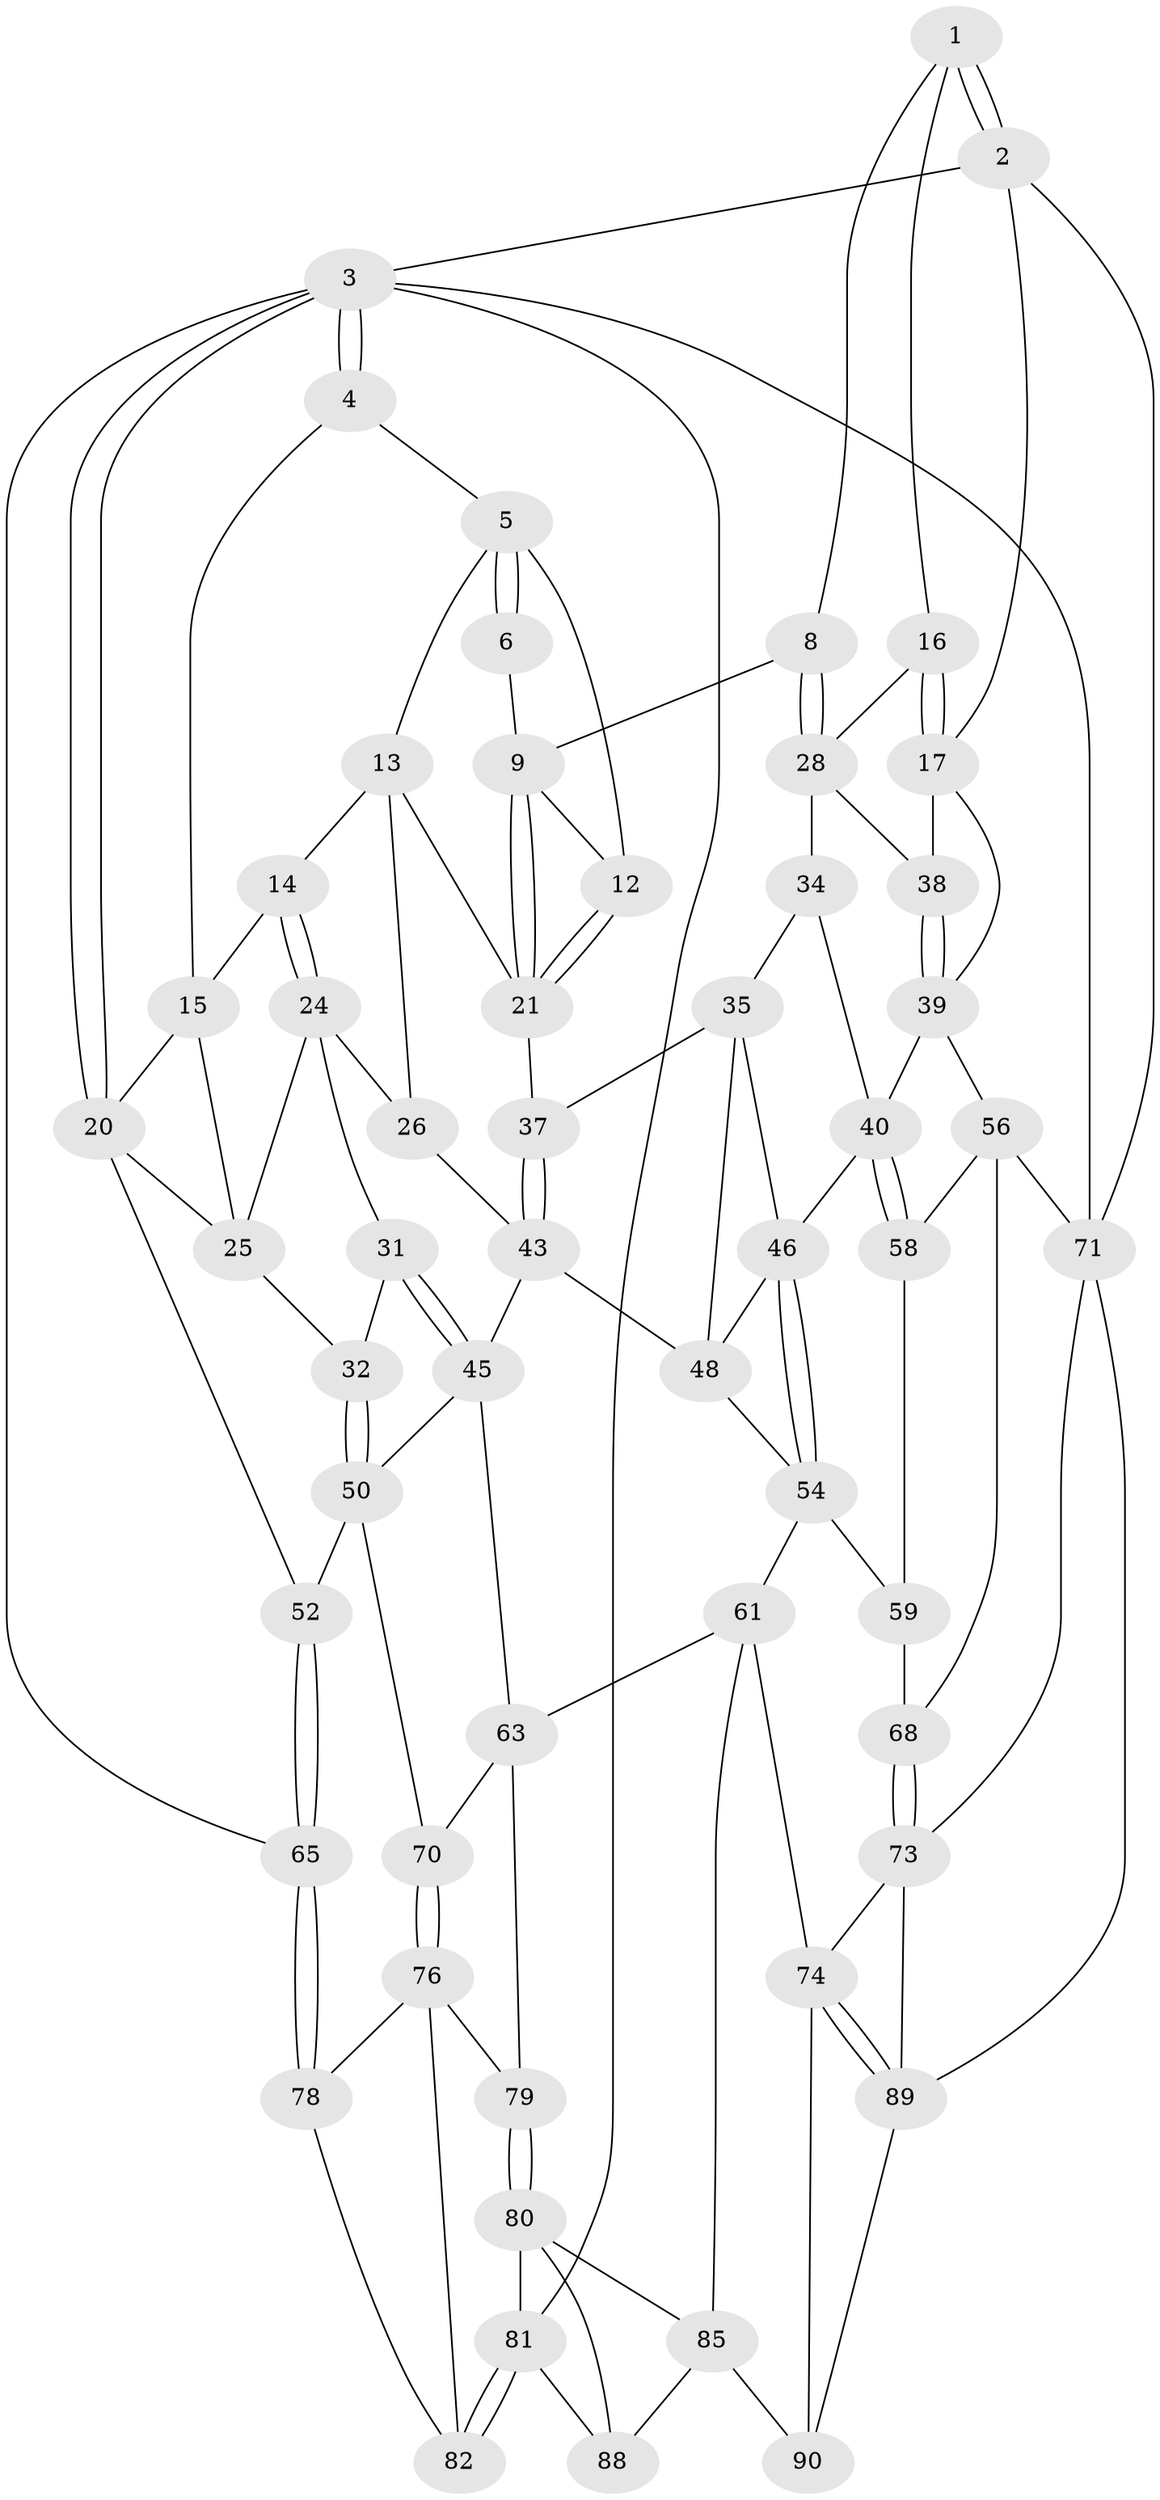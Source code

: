 // original degree distribution, {3: 0.021739130434782608, 6: 0.20652173913043478, 4: 0.22826086956521738, 5: 0.5434782608695652}
// Generated by graph-tools (version 1.1) at 2025/42/03/06/25 10:42:31]
// undirected, 56 vertices, 123 edges
graph export_dot {
graph [start="1"]
  node [color=gray90,style=filled];
  1 [pos="+0.7572787233125253+0",super="+7"];
  2 [pos="+1+0"];
  3 [pos="+0+0",super="+67"];
  4 [pos="+0+0"];
  5 [pos="+0.30339502298158005+0",super="+11"];
  6 [pos="+0.5530157070753229+0"];
  8 [pos="+0.6556065175990895+0.17699535888148002"];
  9 [pos="+0.5488870416509996+0.17783905712268985",super="+10"];
  12 [pos="+0.36690757380103795+0.0686194700899211"];
  13 [pos="+0.2821199832371089+0.1314541039597391",super="+23"];
  14 [pos="+0.23001789240637274+0.14205344672484435"];
  15 [pos="+0.1594754745525456+0.11647987044796536",super="+19"];
  16 [pos="+0.908606702264316+0.13634681117117325"];
  17 [pos="+1+0.18782885614253597",super="+18"];
  20 [pos="+0+0",super="+30"];
  21 [pos="+0.5115103737135801+0.19540066923526633",super="+22"];
  24 [pos="+0.18103721183450497+0.24812011675029322",super="+27"];
  25 [pos="+0.11788249837902198+0.23467747384769438",super="+29"];
  26 [pos="+0.29059122119324693+0.307622358789249"];
  28 [pos="+0.6945637689903376+0.21427017899689188",super="+33"];
  31 [pos="+0.187624189727308+0.4034372381304985"];
  32 [pos="+0.13084579759696519+0.4193371874548792"];
  34 [pos="+0.7057482038533213+0.29847894667968083"];
  35 [pos="+0.600237909536997+0.3798643476257175",super="+36"];
  37 [pos="+0.49335583128248056+0.32662643983278095"];
  38 [pos="+0.892094935919897+0.28730911623297484"];
  39 [pos="+0.8541043546040282+0.41379018225542624",super="+42"];
  40 [pos="+0.8088249291992085+0.44076290416804226",super="+41"];
  43 [pos="+0.3885089478459607+0.4837389786182314",super="+44"];
  45 [pos="+0.3000672777781769+0.5175904299402835",super="+53"];
  46 [pos="+0.7210314546311566+0.48818042911308895",super="+47"];
  48 [pos="+0.5411577384316836+0.48255815045513845",super="+49"];
  50 [pos="+0.07341132278668824+0.5588096821986115",super="+51"];
  52 [pos="+0+0.6030538691120028"];
  54 [pos="+0.6756275469104537+0.6070462670584839",super="+55"];
  56 [pos="+1+0.6079540979363083",super="+57"];
  58 [pos="+0.8891627344143674+0.5848496767706788"];
  59 [pos="+0.8683532504532311+0.5931026554801717",super="+60"];
  61 [pos="+0.5155289596607494+0.7422190164014971",super="+62"];
  63 [pos="+0.36283599712117437+0.7329330599236514",super="+64"];
  65 [pos="+0+0.686192934773989",super="+66"];
  68 [pos="+0.8269644687641784+0.7472023940826903",super="+69"];
  70 [pos="+0.1263337865786899+0.6668983510563615"];
  71 [pos="+1+1",super="+72"];
  73 [pos="+0.8308119330571427+0.8035428280487371",super="+84"];
  74 [pos="+0.6622245615920254+0.8484447531160222",super="+75"];
  76 [pos="+0.1274378271500915+0.670976723567246",super="+77"];
  78 [pos="+0.0009368299099339357+0.7560526953569069",super="+83"];
  79 [pos="+0.1790410094984918+0.7292701995846738"];
  80 [pos="+0.1762804534370308+0.8641452858462021",super="+86"];
  81 [pos="+0.10567075317831524+0.8637302868336141",super="+87"];
  82 [pos="+0.09167489945902021+0.84392269030707"];
  85 [pos="+0.4304311604517702+0.7835558052618732",super="+91"];
  88 [pos="+0.23843585144568194+1"];
  89 [pos="+0.7346676047245886+0.9783014398507889",super="+92"];
  90 [pos="+0.5511389845939075+1"];
  1 -- 2;
  1 -- 2;
  1 -- 8;
  1 -- 16;
  2 -- 3;
  2 -- 71;
  2 -- 17;
  3 -- 4;
  3 -- 4;
  3 -- 20;
  3 -- 20;
  3 -- 71;
  3 -- 65;
  3 -- 81;
  4 -- 5;
  4 -- 15;
  5 -- 6;
  5 -- 6;
  5 -- 13;
  5 -- 12;
  6 -- 9;
  8 -- 9;
  8 -- 28;
  8 -- 28;
  9 -- 21;
  9 -- 21;
  9 -- 12;
  12 -- 21;
  12 -- 21;
  13 -- 14;
  13 -- 21;
  13 -- 26;
  14 -- 15;
  14 -- 24;
  14 -- 24;
  15 -- 25;
  15 -- 20;
  16 -- 17;
  16 -- 17;
  16 -- 28;
  17 -- 38;
  17 -- 39;
  20 -- 52;
  20 -- 25;
  21 -- 37;
  24 -- 25;
  24 -- 26;
  24 -- 31;
  25 -- 32;
  26 -- 43;
  28 -- 34;
  28 -- 38;
  31 -- 32;
  31 -- 45;
  31 -- 45;
  32 -- 50;
  32 -- 50;
  34 -- 35;
  34 -- 40;
  35 -- 46;
  35 -- 48;
  35 -- 37;
  37 -- 43;
  37 -- 43;
  38 -- 39;
  38 -- 39;
  39 -- 40;
  39 -- 56;
  40 -- 58;
  40 -- 58;
  40 -- 46;
  43 -- 48;
  43 -- 45;
  45 -- 50;
  45 -- 63;
  46 -- 54;
  46 -- 54;
  46 -- 48;
  48 -- 54;
  50 -- 52;
  50 -- 70;
  52 -- 65;
  52 -- 65;
  54 -- 59;
  54 -- 61;
  56 -- 58;
  56 -- 68;
  56 -- 71;
  58 -- 59;
  59 -- 68 [weight=2];
  61 -- 74;
  61 -- 85;
  61 -- 63;
  63 -- 79;
  63 -- 70;
  65 -- 78 [weight=2];
  65 -- 78;
  68 -- 73;
  68 -- 73;
  70 -- 76;
  70 -- 76;
  71 -- 89;
  71 -- 73;
  73 -- 74;
  73 -- 89;
  74 -- 89;
  74 -- 89;
  74 -- 90;
  76 -- 79;
  76 -- 82;
  76 -- 78;
  78 -- 82;
  79 -- 80;
  79 -- 80;
  80 -- 81;
  80 -- 88;
  80 -- 85;
  81 -- 82;
  81 -- 82;
  81 -- 88;
  85 -- 88;
  85 -- 90;
  89 -- 90;
}

